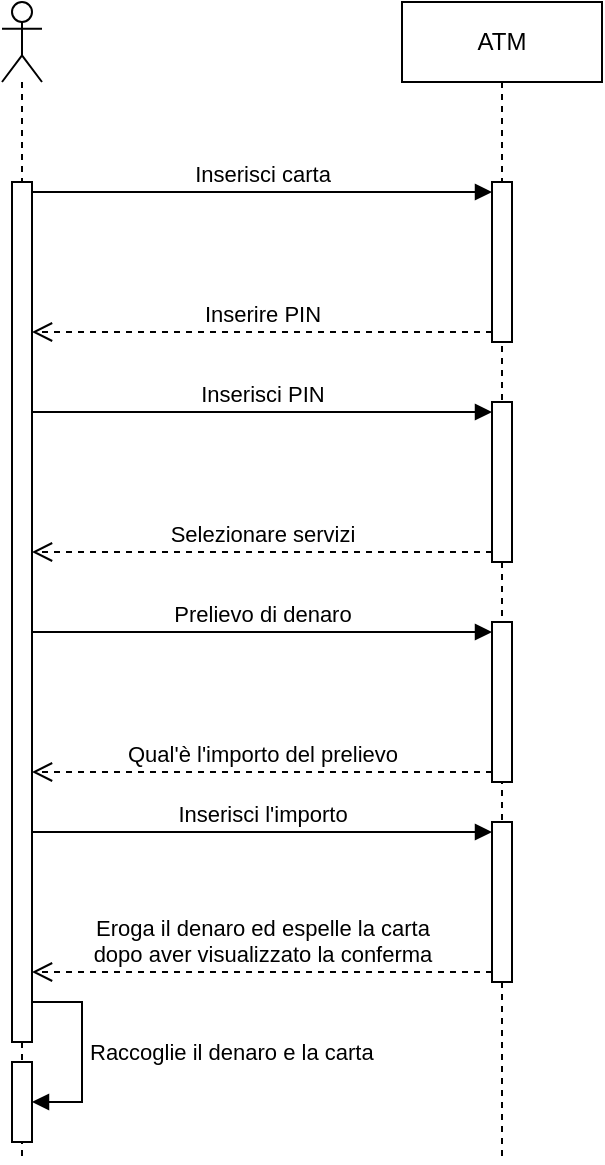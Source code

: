 <mxfile version="22.1.2" type="github">
  <diagram name="Pagina-1" id="OL6ZDqpwB00pBAxmsU1Q">
    <mxGraphModel dx="1195" dy="652" grid="1" gridSize="10" guides="1" tooltips="1" connect="1" arrows="1" fold="1" page="1" pageScale="1" pageWidth="827" pageHeight="1169" math="0" shadow="0">
      <root>
        <mxCell id="0" />
        <mxCell id="1" parent="0" />
        <mxCell id="HF-LxzAFCWYtsDe55L92-1" value="" style="shape=umlLifeline;perimeter=lifelinePerimeter;whiteSpace=wrap;html=1;container=1;dropTarget=0;collapsible=0;recursiveResize=0;outlineConnect=0;portConstraint=eastwest;newEdgeStyle={&quot;curved&quot;:0,&quot;rounded&quot;:0};participant=umlActor;" vertex="1" parent="1">
          <mxGeometry x="40" y="40" width="20" height="580" as="geometry" />
        </mxCell>
        <mxCell id="HF-LxzAFCWYtsDe55L92-15" value="&lt;br&gt;&lt;br&gt;&lt;br&gt;&lt;br&gt;&lt;br&gt;&lt;br&gt;" style="html=1;points=[[0,0,0,0,5],[0,1,0,0,-5],[1,0,0,0,5],[1,1,0,0,-5]];perimeter=orthogonalPerimeter;outlineConnect=0;targetShapes=umlLifeline;portConstraint=eastwest;newEdgeStyle={&quot;curved&quot;:0,&quot;rounded&quot;:0};" vertex="1" parent="HF-LxzAFCWYtsDe55L92-1">
          <mxGeometry x="5" y="90" width="10" height="430" as="geometry" />
        </mxCell>
        <mxCell id="HF-LxzAFCWYtsDe55L92-25" value="" style="html=1;points=[[0,0,0,0,5],[0,1,0,0,-5],[1,0,0,0,5],[1,1,0,0,-5]];perimeter=orthogonalPerimeter;outlineConnect=0;targetShapes=umlLifeline;portConstraint=eastwest;newEdgeStyle={&quot;curved&quot;:0,&quot;rounded&quot;:0};" vertex="1" parent="HF-LxzAFCWYtsDe55L92-1">
          <mxGeometry x="5" y="530" width="10" height="40" as="geometry" />
        </mxCell>
        <mxCell id="HF-LxzAFCWYtsDe55L92-26" value="Raccoglie il denaro e la carta" style="html=1;align=left;spacingLeft=2;endArrow=block;rounded=0;edgeStyle=orthogonalEdgeStyle;curved=0;rounded=0;" edge="1" target="HF-LxzAFCWYtsDe55L92-25" parent="HF-LxzAFCWYtsDe55L92-1" source="HF-LxzAFCWYtsDe55L92-15">
          <mxGeometry relative="1" as="geometry">
            <mxPoint x="30" y="460" as="sourcePoint" />
            <Array as="points">
              <mxPoint x="40" y="500" />
              <mxPoint x="40" y="550" />
            </Array>
          </mxGeometry>
        </mxCell>
        <mxCell id="HF-LxzAFCWYtsDe55L92-2" value="ATM" style="shape=umlLifeline;perimeter=lifelinePerimeter;whiteSpace=wrap;html=1;container=1;dropTarget=0;collapsible=0;recursiveResize=0;outlineConnect=0;portConstraint=eastwest;newEdgeStyle={&quot;curved&quot;:0,&quot;rounded&quot;:0};" vertex="1" parent="1">
          <mxGeometry x="240" y="40" width="100" height="580" as="geometry" />
        </mxCell>
        <mxCell id="HF-LxzAFCWYtsDe55L92-12" value="" style="html=1;points=[[0,0,0,0,5],[0,1,0,0,-5],[1,0,0,0,5],[1,1,0,0,-5]];perimeter=orthogonalPerimeter;outlineConnect=0;targetShapes=umlLifeline;portConstraint=eastwest;newEdgeStyle={&quot;curved&quot;:0,&quot;rounded&quot;:0};" vertex="1" parent="HF-LxzAFCWYtsDe55L92-2">
          <mxGeometry x="45" y="90" width="10" height="80" as="geometry" />
        </mxCell>
        <mxCell id="HF-LxzAFCWYtsDe55L92-16" value="" style="html=1;points=[[0,0,0,0,5],[0,1,0,0,-5],[1,0,0,0,5],[1,1,0,0,-5]];perimeter=orthogonalPerimeter;outlineConnect=0;targetShapes=umlLifeline;portConstraint=eastwest;newEdgeStyle={&quot;curved&quot;:0,&quot;rounded&quot;:0};" vertex="1" parent="HF-LxzAFCWYtsDe55L92-2">
          <mxGeometry x="45" y="200" width="10" height="80" as="geometry" />
        </mxCell>
        <mxCell id="HF-LxzAFCWYtsDe55L92-19" value="" style="html=1;points=[[0,0,0,0,5],[0,1,0,0,-5],[1,0,0,0,5],[1,1,0,0,-5]];perimeter=orthogonalPerimeter;outlineConnect=0;targetShapes=umlLifeline;portConstraint=eastwest;newEdgeStyle={&quot;curved&quot;:0,&quot;rounded&quot;:0};" vertex="1" parent="HF-LxzAFCWYtsDe55L92-2">
          <mxGeometry x="45" y="310" width="10" height="80" as="geometry" />
        </mxCell>
        <mxCell id="HF-LxzAFCWYtsDe55L92-22" value="" style="html=1;points=[[0,0,0,0,5],[0,1,0,0,-5],[1,0,0,0,5],[1,1,0,0,-5]];perimeter=orthogonalPerimeter;outlineConnect=0;targetShapes=umlLifeline;portConstraint=eastwest;newEdgeStyle={&quot;curved&quot;:0,&quot;rounded&quot;:0};" vertex="1" parent="HF-LxzAFCWYtsDe55L92-2">
          <mxGeometry x="45" y="410" width="10" height="80" as="geometry" />
        </mxCell>
        <mxCell id="HF-LxzAFCWYtsDe55L92-13" value="Inserisci carta" style="html=1;verticalAlign=bottom;endArrow=block;curved=0;rounded=0;entryX=0;entryY=0;entryDx=0;entryDy=5;exitX=1;exitY=0;exitDx=0;exitDy=5;exitPerimeter=0;" edge="1" target="HF-LxzAFCWYtsDe55L92-12" parent="1" source="HF-LxzAFCWYtsDe55L92-15">
          <mxGeometry relative="1" as="geometry">
            <mxPoint x="225" y="135" as="sourcePoint" />
            <mxPoint as="offset" />
          </mxGeometry>
        </mxCell>
        <mxCell id="HF-LxzAFCWYtsDe55L92-14" value="Inserire PIN" style="html=1;verticalAlign=bottom;endArrow=open;dashed=1;endSize=8;curved=0;rounded=0;exitX=0;exitY=1;exitDx=0;exitDy=-5;" edge="1" source="HF-LxzAFCWYtsDe55L92-12" parent="1" target="HF-LxzAFCWYtsDe55L92-15">
          <mxGeometry relative="1" as="geometry">
            <mxPoint x="225" y="205" as="targetPoint" />
          </mxGeometry>
        </mxCell>
        <mxCell id="HF-LxzAFCWYtsDe55L92-17" value="Inserisci PIN" style="html=1;verticalAlign=bottom;endArrow=block;curved=0;rounded=0;entryX=0;entryY=0;entryDx=0;entryDy=5;" edge="1" target="HF-LxzAFCWYtsDe55L92-16" parent="1" source="HF-LxzAFCWYtsDe55L92-15">
          <mxGeometry relative="1" as="geometry">
            <mxPoint x="160" y="230" as="sourcePoint" />
          </mxGeometry>
        </mxCell>
        <mxCell id="HF-LxzAFCWYtsDe55L92-18" value="Selezionare servizi" style="html=1;verticalAlign=bottom;endArrow=open;dashed=1;endSize=8;curved=0;rounded=0;exitX=0;exitY=1;exitDx=0;exitDy=-5;exitPerimeter=0;" edge="1" source="HF-LxzAFCWYtsDe55L92-16" parent="1" target="HF-LxzAFCWYtsDe55L92-15">
          <mxGeometry relative="1" as="geometry">
            <mxPoint x="160" y="320" as="targetPoint" />
          </mxGeometry>
        </mxCell>
        <mxCell id="HF-LxzAFCWYtsDe55L92-20" value="Prelievo di denaro" style="html=1;verticalAlign=bottom;endArrow=block;curved=0;rounded=0;entryX=0;entryY=0;entryDx=0;entryDy=5;" edge="1" target="HF-LxzAFCWYtsDe55L92-19" parent="1" source="HF-LxzAFCWYtsDe55L92-15">
          <mxGeometry relative="1" as="geometry">
            <mxPoint x="225" y="355" as="sourcePoint" />
          </mxGeometry>
        </mxCell>
        <mxCell id="HF-LxzAFCWYtsDe55L92-21" value="Qual&#39;è l&#39;importo del prelievo" style="html=1;verticalAlign=bottom;endArrow=open;dashed=1;endSize=8;curved=0;rounded=0;exitX=0;exitY=1;exitDx=0;exitDy=-5;" edge="1" source="HF-LxzAFCWYtsDe55L92-19" parent="1" target="HF-LxzAFCWYtsDe55L92-15">
          <mxGeometry x="0.003" relative="1" as="geometry">
            <mxPoint x="225" y="425" as="targetPoint" />
            <mxPoint as="offset" />
          </mxGeometry>
        </mxCell>
        <mxCell id="HF-LxzAFCWYtsDe55L92-23" value="Inserisci l&#39;importo" style="html=1;verticalAlign=bottom;endArrow=block;curved=0;rounded=0;entryX=0;entryY=0;entryDx=0;entryDy=5;" edge="1" target="HF-LxzAFCWYtsDe55L92-22" parent="1" source="HF-LxzAFCWYtsDe55L92-15">
          <mxGeometry relative="1" as="geometry">
            <mxPoint x="225" y="455" as="sourcePoint" />
          </mxGeometry>
        </mxCell>
        <mxCell id="HF-LxzAFCWYtsDe55L92-24" value="Eroga il denaro ed espelle la carta&lt;br&gt;dopo aver visualizzato la conferma" style="html=1;verticalAlign=bottom;endArrow=open;dashed=1;endSize=8;curved=0;rounded=0;exitX=0;exitY=1;exitDx=0;exitDy=-5;" edge="1" source="HF-LxzAFCWYtsDe55L92-22" parent="1" target="HF-LxzAFCWYtsDe55L92-15">
          <mxGeometry x="0.003" relative="1" as="geometry">
            <mxPoint x="225" y="525" as="targetPoint" />
            <mxPoint as="offset" />
          </mxGeometry>
        </mxCell>
      </root>
    </mxGraphModel>
  </diagram>
</mxfile>
